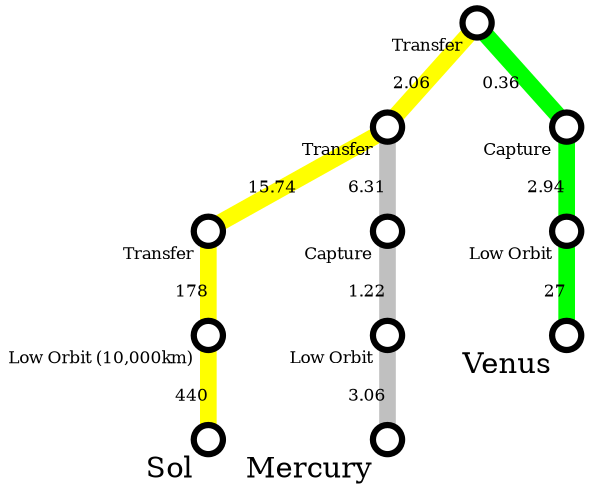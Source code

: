 strict graph {
	rankdir=BT
	outputorder=edgesfirst
	nodesep=1
	splines=polyline
	node[shape=circle, width=0.2, fixedsize=true, label="", style="setlinewidth(3)", forcelabels=true, fontsize=8]
	edge[style="setlinewidth(8)", fontsize=8]
	Sol[xlabel="Sol", fontsize=14]
	SolLO[xlabel="Low Orbit (10,000km)"]
	SolTx[xlabel="Transfer"]

	Mercury[xlabel="Mercury", fontsize=14]
	MercuryLO[xlabel="Low Orbit"]
	MercuryCap[xlabel="Capture"]
	MercuryTx[xlabel="Transfer"]

	Venus[xlabel="Venus", fontsize=14]
	VenusLO[xlabel="Low Orbit"]
	VenusCap[xlabel="Capture"]
	VenusTx[xlabel="Transfer"]

	Sol--SolLO[xlabel="440", color="yellow"]
	SolLO--SolTx[xlabel="178", color="yellow"]
	Mercury--MercuryLO[xlabel="3.06", color="grey"]
	MercuryLO--MercuryCap[xlabel="1.22", color="grey"]
	MercuryCap--MercuryTx[xlabel="6.31", color="grey"]
	Venus--VenusLO[xlabel="27", color="green"]
	VenusLO--VenusCap[xlabel="2.94", color="green"]
	VenusCap--VenusTx[xlabel="0.36", color="green"]

	SolTx--MercuryTx[xlabel="15.74", color="yellow"]
	MercuryTx--VenusTx[xlabel="2.06", color="yellow"]
}

